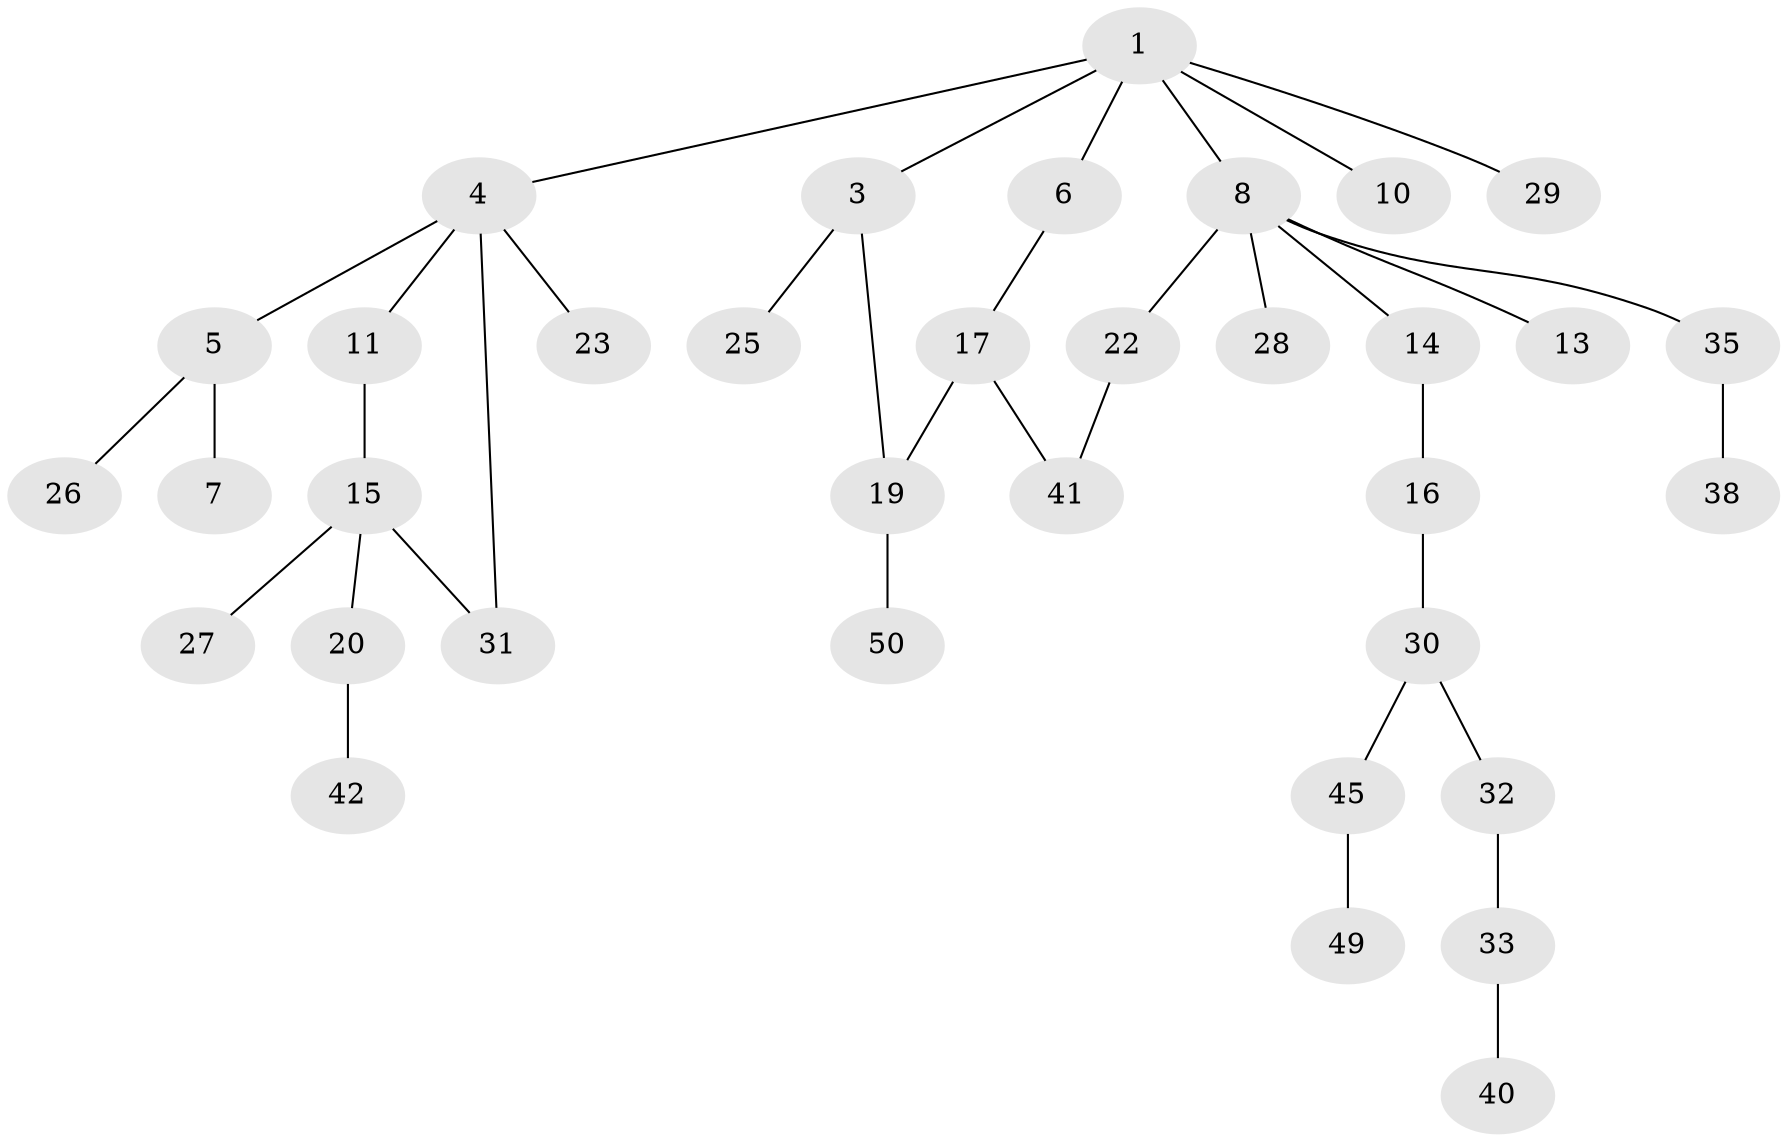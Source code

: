 // original degree distribution, {3: 0.17647058823529413, 5: 0.0196078431372549, 4: 0.058823529411764705, 2: 0.35294117647058826, 1: 0.37254901960784315, 7: 0.0196078431372549}
// Generated by graph-tools (version 1.1) at 2025/10/02/27/25 16:10:52]
// undirected, 35 vertices, 37 edges
graph export_dot {
graph [start="1"]
  node [color=gray90,style=filled];
  1 [super="+2"];
  3 [super="+12"];
  4 [super="+18"];
  5 [super="+9"];
  6;
  7;
  8 [super="+24"];
  10;
  11 [super="+47"];
  13;
  14;
  15 [super="+34"];
  16;
  17 [super="+43"];
  19 [super="+46"];
  20 [super="+21"];
  22;
  23;
  25;
  26;
  27;
  28;
  29;
  30 [super="+48"];
  31 [super="+37"];
  32 [super="+39"];
  33;
  35 [super="+36"];
  38;
  40 [super="+51"];
  41 [super="+44"];
  42;
  45;
  49;
  50;
  1 -- 6;
  1 -- 8;
  1 -- 3;
  1 -- 4;
  1 -- 10;
  1 -- 29;
  3 -- 19;
  3 -- 25;
  4 -- 5;
  4 -- 11;
  4 -- 23;
  4 -- 31;
  5 -- 7;
  5 -- 26;
  6 -- 17;
  8 -- 13;
  8 -- 14;
  8 -- 22;
  8 -- 28;
  8 -- 35;
  11 -- 15;
  14 -- 16;
  15 -- 20;
  15 -- 27;
  15 -- 31;
  16 -- 30;
  17 -- 19;
  17 -- 41;
  19 -- 50;
  20 -- 42;
  22 -- 41;
  30 -- 32;
  30 -- 45;
  32 -- 33;
  33 -- 40;
  35 -- 38;
  45 -- 49;
}
